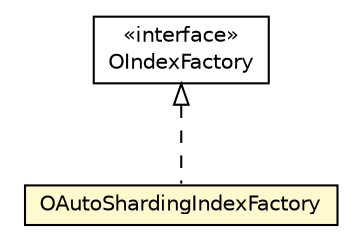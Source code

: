 #!/usr/local/bin/dot
#
# Class diagram 
# Generated by UMLGraph version R5_6-24-gf6e263 (http://www.umlgraph.org/)
#

digraph G {
	edge [fontname="Helvetica",fontsize=10,labelfontname="Helvetica",labelfontsize=10];
	node [fontname="Helvetica",fontsize=10,shape=plaintext];
	nodesep=0.25;
	ranksep=0.5;
	// com.orientechnologies.orient.core.sharding.auto.OAutoShardingIndexFactory
	c665726 [label=<<table title="com.orientechnologies.orient.core.sharding.auto.OAutoShardingIndexFactory" border="0" cellborder="1" cellspacing="0" cellpadding="2" port="p" bgcolor="lemonChiffon" href="./OAutoShardingIndexFactory.html">
		<tr><td><table border="0" cellspacing="0" cellpadding="1">
<tr><td align="center" balign="center"> OAutoShardingIndexFactory </td></tr>
		</table></td></tr>
		</table>>, URL="./OAutoShardingIndexFactory.html", fontname="Helvetica", fontcolor="black", fontsize=10.0];
	// com.orientechnologies.orient.core.index.OIndexFactory
	c665877 [label=<<table title="com.orientechnologies.orient.core.index.OIndexFactory" border="0" cellborder="1" cellspacing="0" cellpadding="2" port="p" href="../../index/OIndexFactory.html">
		<tr><td><table border="0" cellspacing="0" cellpadding="1">
<tr><td align="center" balign="center"> &#171;interface&#187; </td></tr>
<tr><td align="center" balign="center"> OIndexFactory </td></tr>
		</table></td></tr>
		</table>>, URL="../../index/OIndexFactory.html", fontname="Helvetica", fontcolor="black", fontsize=10.0];
	//com.orientechnologies.orient.core.sharding.auto.OAutoShardingIndexFactory implements com.orientechnologies.orient.core.index.OIndexFactory
	c665877:p -> c665726:p [dir=back,arrowtail=empty,style=dashed];
}

